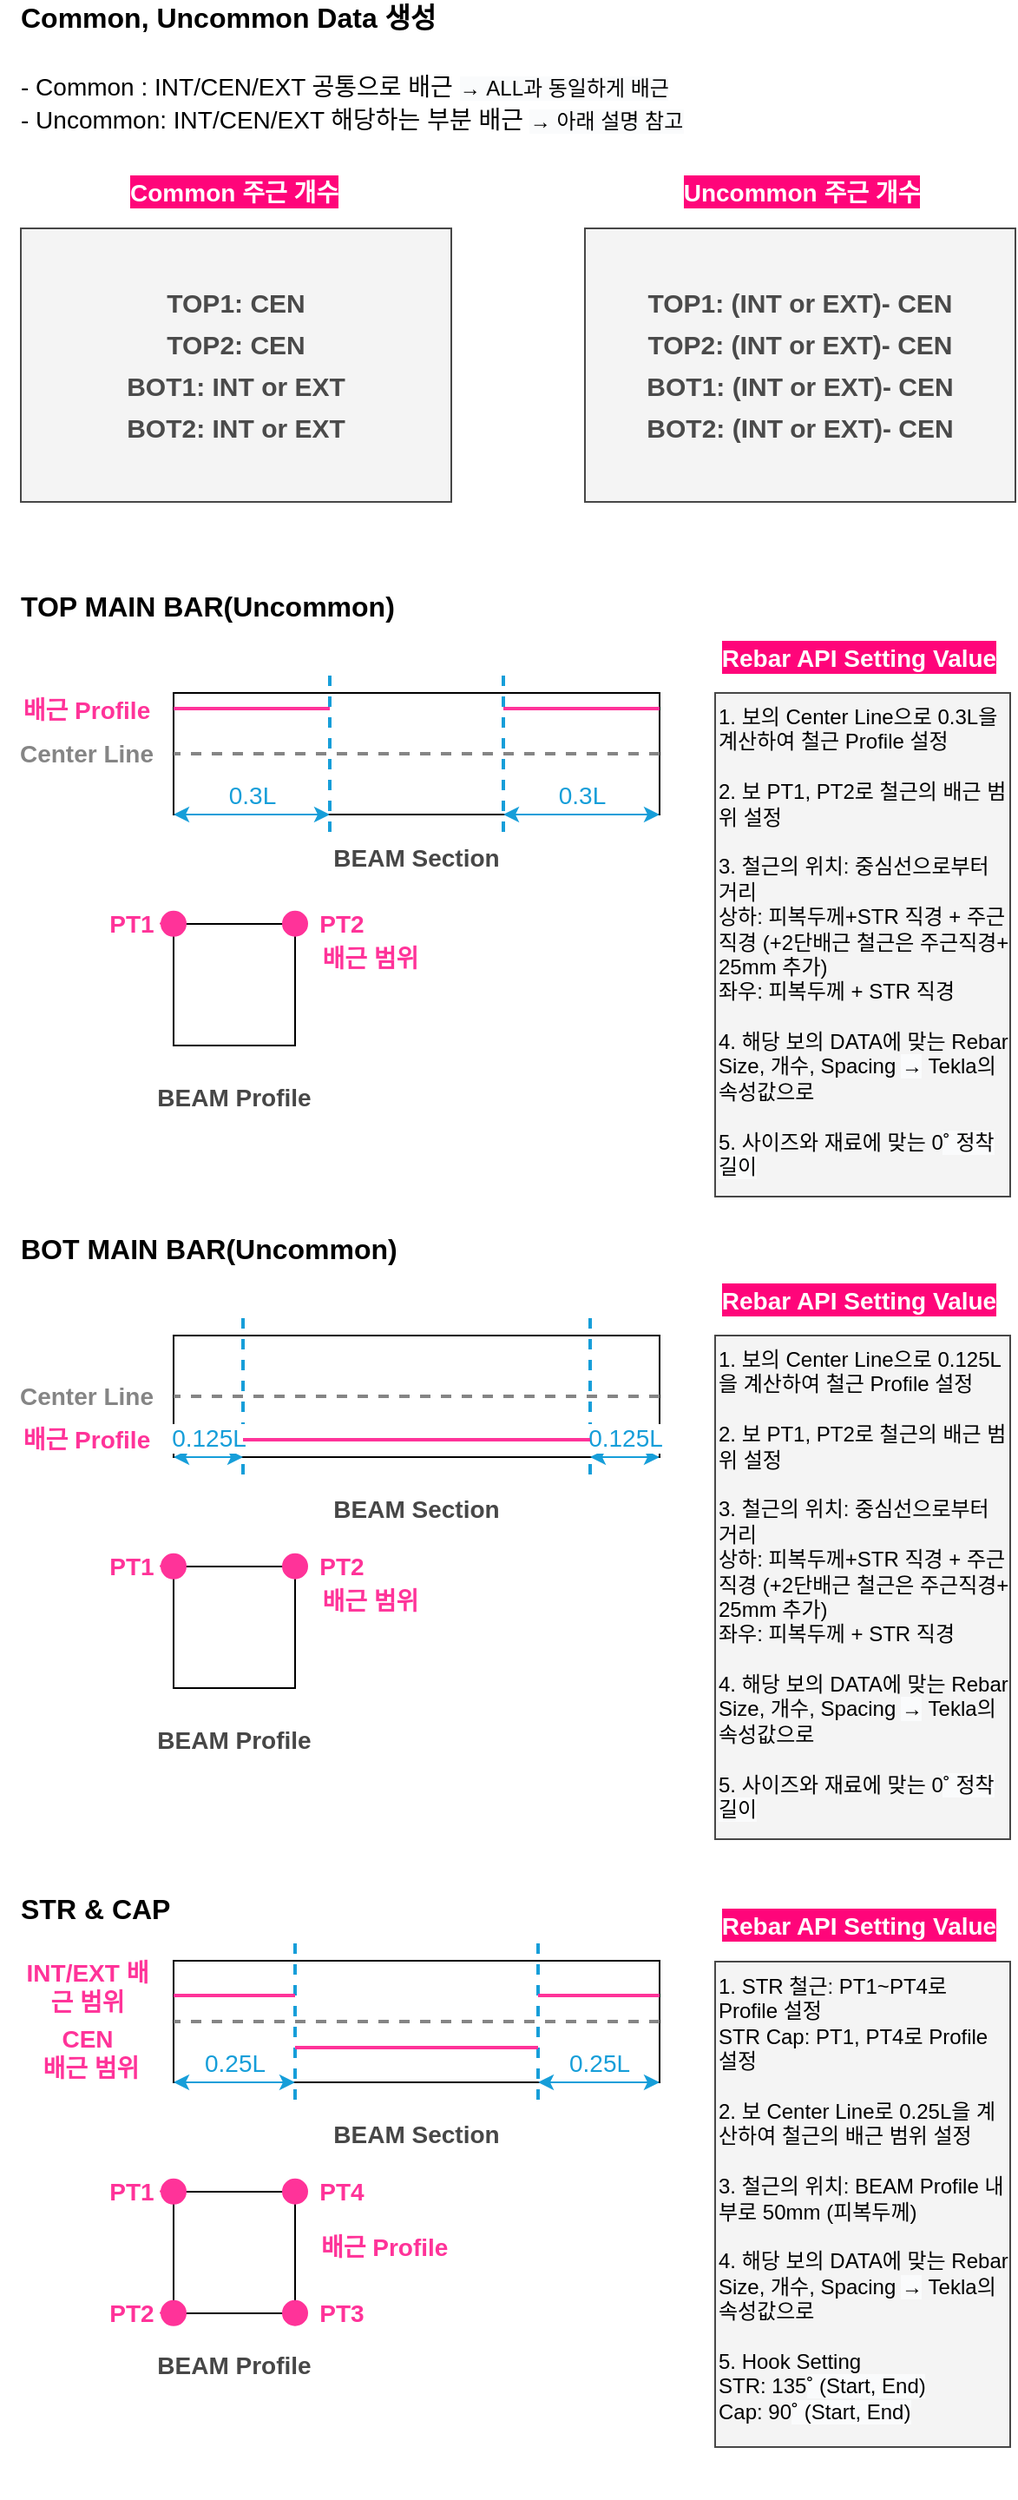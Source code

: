 <mxfile version="14.4.8" type="device"><diagram name="Page-1" id="12e1b939-464a-85fe-373e-61e167be1490"><mxGraphModel dx="1600" dy="981" grid="1" gridSize="10" guides="1" tooltips="1" connect="1" arrows="1" fold="1" page="1" pageScale="1.5" pageWidth="1169" pageHeight="826" background="#ffffff" math="0" shadow="0"><root><mxCell id="0"/><mxCell id="1" parent="0"/><mxCell id="N7Xb2TyUX8LNnztpfkSV-39" value="&lt;font style=&quot;font-size: 14px&quot;&gt;Rebar API Setting Value&lt;/font&gt;" style="rounded=0;whiteSpace=wrap;html=1;fillColor=none;strokeColor=none;fontSize=16;fontStyle=1;labelBackgroundColor=#FF057A;fontColor=#FFFFFF;" parent="1" vertex="1"><mxGeometry x="790" y="747.5" width="170" height="42.5" as="geometry"/></mxCell><mxCell id="zy_15Xte1Jo5iC7NKrnu-4" value="" style="rounded=0;whiteSpace=wrap;html=1;shadow=0;labelBackgroundColor=none;strokeWidth=1;fillColor=none;gradientColor=none;fontSize=14;fontColor=#474747;align=left;" vertex="1" parent="1"><mxGeometry x="480" y="790" width="280" height="70" as="geometry"/></mxCell><mxCell id="zy_15Xte1Jo5iC7NKrnu-7" value="" style="endArrow=none;html=1;shadow=0;strokeWidth=2;fontSize=14;entryX=0;entryY=0.5;entryDx=0;entryDy=0;exitX=1;exitY=0.5;exitDx=0;exitDy=0;fontColor=#858585;strokeColor=#858585;dashed=1;" edge="1" parent="1" source="zy_15Xte1Jo5iC7NKrnu-4" target="zy_15Xte1Jo5iC7NKrnu-4"><mxGeometry width="50" height="50" relative="1" as="geometry"><mxPoint x="910" y="1050" as="sourcePoint"/><mxPoint x="960" y="1000" as="targetPoint"/></mxGeometry></mxCell><mxCell id="zy_15Xte1Jo5iC7NKrnu-8" value="&lt;font size=&quot;1&quot;&gt;&lt;b style=&quot;font-size: 14px&quot;&gt;Center Line&lt;br&gt;&lt;/b&gt;&lt;/font&gt;" style="rounded=1;whiteSpace=wrap;html=1;strokeColor=none;fillColor=none;fontColor=#858585;" vertex="1" parent="1"><mxGeometry x="380" y="795" width="100" height="60" as="geometry"/></mxCell><mxCell id="zy_15Xte1Jo5iC7NKrnu-9" value="&lt;span style=&quot;font-size: 14px&quot;&gt;&lt;b&gt;BEAM Section&lt;/b&gt;&lt;/span&gt;" style="rounded=1;whiteSpace=wrap;html=1;strokeColor=none;fillColor=none;fontColor=#474747;" vertex="1" parent="1"><mxGeometry x="550" y="860" width="140" height="60" as="geometry"/></mxCell><mxCell id="zy_15Xte1Jo5iC7NKrnu-10" value="BOT MAIN BAR(Uncommon)" style="rounded=0;whiteSpace=wrap;html=1;fillColor=none;strokeColor=none;fontSize=16;fontStyle=1;align=left;" vertex="1" parent="1"><mxGeometry x="390" y="710" width="310" height="60" as="geometry"/></mxCell><mxCell id="zy_15Xte1Jo5iC7NKrnu-15" value="STR &amp;amp; CAP" style="rounded=0;whiteSpace=wrap;html=1;fillColor=none;strokeColor=none;fontSize=16;fontStyle=1;align=left;" vertex="1" parent="1"><mxGeometry x="390" y="1090" width="280" height="60" as="geometry"/></mxCell><mxCell id="zy_15Xte1Jo5iC7NKrnu-16" value="" style="rounded=0;whiteSpace=wrap;html=1;shadow=0;labelBackgroundColor=none;strokeWidth=1;fillColor=none;gradientColor=none;fontSize=14;fontColor=#474747;align=left;" vertex="1" parent="1"><mxGeometry x="480" y="923" width="70" height="70" as="geometry"/></mxCell><mxCell id="zy_15Xte1Jo5iC7NKrnu-19" style="rounded=0;jumpSize=7;orthogonalLoop=1;jettySize=auto;html=1;entryX=0;entryY=0;entryDx=0;entryDy=0;shadow=0;startArrow=none;startFill=0;endArrow=circle;endFill=1;strokeColor=#FF3399;strokeWidth=1;fontSize=14;fontColor=#474747;dashed=1;" edge="1" parent="1"><mxGeometry relative="1" as="geometry"><mxPoint x="472" y="922.778" as="sourcePoint"/><mxPoint x="488" y="923" as="targetPoint"/></mxGeometry></mxCell><mxCell id="zy_15Xte1Jo5iC7NKrnu-17" value="&lt;font color=&quot;#ff3399&quot;&gt;&lt;span style=&quot;font-size: 14px&quot;&gt;&lt;b&gt;PT1&lt;/b&gt;&lt;/span&gt;&lt;/font&gt;" style="rounded=1;whiteSpace=wrap;html=1;strokeColor=none;fillColor=none;" vertex="1" parent="1"><mxGeometry x="436" y="910" width="40" height="25" as="geometry"/></mxCell><mxCell id="zy_15Xte1Jo5iC7NKrnu-18" value="&lt;span style=&quot;font-size: 14px&quot;&gt;&lt;b&gt;BEAM Profile&lt;/b&gt;&lt;/span&gt;" style="rounded=1;whiteSpace=wrap;html=1;strokeColor=none;fillColor=none;fontColor=#474747;" vertex="1" parent="1"><mxGeometry x="445" y="993" width="140" height="60" as="geometry"/></mxCell><mxCell id="zy_15Xte1Jo5iC7NKrnu-23" style="edgeStyle=none;rounded=0;jumpSize=7;orthogonalLoop=1;jettySize=auto;html=1;entryX=0.927;entryY=0.004;entryDx=0;entryDy=0;entryPerimeter=0;shadow=0;dashed=1;startArrow=none;startFill=0;endArrow=circle;endFill=1;strokeColor=#FF3399;strokeWidth=1;fontSize=14;fontColor=#474747;" edge="1" parent="1"><mxGeometry relative="1" as="geometry"><mxPoint x="555" y="922.803" as="sourcePoint"/><mxPoint x="541.89" y="923.28" as="targetPoint"/><Array as="points"><mxPoint x="542" y="923"/></Array></mxGeometry></mxCell><mxCell id="zy_15Xte1Jo5iC7NKrnu-21" value="&lt;font color=&quot;#ff3399&quot;&gt;&lt;span style=&quot;font-size: 14px&quot;&gt;&lt;b&gt;PT2&lt;/b&gt;&lt;/span&gt;&lt;/font&gt;" style="rounded=1;whiteSpace=wrap;html=1;strokeColor=none;fillColor=none;" vertex="1" parent="1"><mxGeometry x="557" y="910" width="40" height="25" as="geometry"/></mxCell><mxCell id="zy_15Xte1Jo5iC7NKrnu-24" value="1. 보의 Center Line으로 0.125L을 계산하여 철근 Profile 설정&lt;br&gt;&lt;br&gt;2. 보 PT1, PT2로 철근의 배근 범위 설정&lt;br&gt;&lt;br&gt;3. 철근의 위치: 중심선으로부터 거리 &lt;br&gt;상하: 피복두께+STR 직경 + 주근 직경 (+2단배근 철근은 주근직경+ 25mm 추가)&lt;br&gt;&lt;div&gt;&lt;span&gt;좌우: 피복두께 + STR 직경&lt;/span&gt;&lt;/div&gt;&lt;div&gt;&lt;br&gt;&lt;/div&gt;&lt;div&gt;&lt;span&gt;4. 해당 보의 DATA에 맞는 Rebar Size, 개수, Spacing&amp;nbsp;&lt;/span&gt;&lt;span style=&quot;font-family: , &amp;#34;gulim&amp;#34; , &amp;#34;helvetica&amp;#34; , &amp;#34;applegothic&amp;#34; , sans-serif ; text-align: center ; background-color: rgb(250 , 251 , 252)&quot;&gt;→&lt;/span&gt;&lt;span&gt;&amp;nbsp;Tekla의 속성값으로&lt;/span&gt;&lt;/div&gt;&lt;div&gt;&lt;span&gt;&lt;br&gt;&lt;/span&gt;&lt;/div&gt;&lt;div&gt;&lt;span&gt;5. 사이즈와 재료에 맞는&amp;nbsp;&lt;/span&gt;0&lt;font face=&quot;굴림, Gulim, Helvetica, AppleGothic, sans-serif&quot;&gt;&lt;span style=&quot;background-color: rgb(250 , 251 , 252)&quot;&gt;˚ 정착길이&lt;/span&gt;&lt;/font&gt;&lt;/div&gt;&lt;div&gt;&lt;span&gt;&lt;br&gt;&lt;/span&gt;&lt;/div&gt;" style="rounded=0;whiteSpace=wrap;html=1;align=left;verticalAlign=top;fillOpacity=20;fillColor=#C9C9C9;strokeColor=#474747;" vertex="1" parent="1"><mxGeometry x="792" y="790" width="170" height="290" as="geometry"/></mxCell><mxCell id="zy_15Xte1Jo5iC7NKrnu-31" value="&lt;font color=&quot;#ff3399&quot;&gt;&lt;span style=&quot;font-size: 14px&quot;&gt;&lt;b&gt;배근 범위&lt;/b&gt;&lt;/span&gt;&lt;/font&gt;" style="rounded=1;whiteSpace=wrap;html=1;strokeColor=none;fillColor=none;" vertex="1" parent="1"><mxGeometry x="557" y="930" width="73" height="25" as="geometry"/></mxCell><mxCell id="zy_15Xte1Jo5iC7NKrnu-32" value="" style="rounded=0;whiteSpace=wrap;html=1;shadow=0;labelBackgroundColor=none;strokeWidth=1;fillColor=none;gradientColor=none;fontSize=14;fontColor=#474747;align=left;" vertex="1" parent="1"><mxGeometry x="480" y="1150" width="280" height="70" as="geometry"/></mxCell><mxCell id="zy_15Xte1Jo5iC7NKrnu-33" value="" style="endArrow=none;html=1;shadow=0;strokeWidth=2;fontSize=14;entryX=0;entryY=0.5;entryDx=0;entryDy=0;exitX=1;exitY=0.5;exitDx=0;exitDy=0;fontColor=#858585;strokeColor=#858585;dashed=1;" edge="1" source="zy_15Xte1Jo5iC7NKrnu-32" target="zy_15Xte1Jo5iC7NKrnu-32" parent="1"><mxGeometry width="50" height="50" relative="1" as="geometry"><mxPoint x="910" y="1410" as="sourcePoint"/><mxPoint x="960" y="1360" as="targetPoint"/></mxGeometry></mxCell><mxCell id="zy_15Xte1Jo5iC7NKrnu-35" value="&lt;span style=&quot;font-size: 14px&quot;&gt;&lt;b&gt;BEAM Section&lt;/b&gt;&lt;/span&gt;" style="rounded=1;whiteSpace=wrap;html=1;strokeColor=none;fillColor=none;fontColor=#474747;" vertex="1" parent="1"><mxGeometry x="550" y="1220" width="140" height="60" as="geometry"/></mxCell><mxCell id="zy_15Xte1Jo5iC7NKrnu-36" value="" style="rounded=0;whiteSpace=wrap;html=1;shadow=0;labelBackgroundColor=none;strokeWidth=1;fillColor=none;gradientColor=none;fontSize=14;fontColor=#474747;align=left;" vertex="1" parent="1"><mxGeometry x="480" y="1283" width="70" height="70" as="geometry"/></mxCell><mxCell id="zy_15Xte1Jo5iC7NKrnu-37" style="rounded=0;jumpSize=7;orthogonalLoop=1;jettySize=auto;html=1;entryX=0;entryY=0;entryDx=0;entryDy=0;shadow=0;startArrow=none;startFill=0;endArrow=circle;endFill=1;strokeColor=#FF3399;strokeWidth=1;fontSize=14;fontColor=#474747;dashed=1;" edge="1" parent="1"><mxGeometry relative="1" as="geometry"><mxPoint x="472" y="1282.778" as="sourcePoint"/><mxPoint x="488" y="1283" as="targetPoint"/></mxGeometry></mxCell><mxCell id="zy_15Xte1Jo5iC7NKrnu-38" value="&lt;font color=&quot;#ff3399&quot;&gt;&lt;span style=&quot;font-size: 14px&quot;&gt;&lt;b&gt;PT1&lt;/b&gt;&lt;/span&gt;&lt;/font&gt;" style="rounded=1;whiteSpace=wrap;html=1;strokeColor=none;fillColor=none;" vertex="1" parent="1"><mxGeometry x="436" y="1270" width="40" height="25" as="geometry"/></mxCell><mxCell id="zy_15Xte1Jo5iC7NKrnu-39" value="&lt;span style=&quot;font-size: 14px&quot;&gt;&lt;b&gt;BEAM Profile&lt;/b&gt;&lt;/span&gt;" style="rounded=1;whiteSpace=wrap;html=1;strokeColor=none;fillColor=none;fontColor=#474747;" vertex="1" parent="1"><mxGeometry x="445" y="1353" width="140" height="60" as="geometry"/></mxCell><mxCell id="zy_15Xte1Jo5iC7NKrnu-40" style="edgeStyle=none;rounded=0;jumpSize=7;orthogonalLoop=1;jettySize=auto;html=1;entryX=0.927;entryY=0.004;entryDx=0;entryDy=0;entryPerimeter=0;shadow=0;dashed=1;startArrow=none;startFill=0;endArrow=circle;endFill=1;strokeColor=#FF3399;strokeWidth=1;fontSize=14;fontColor=#474747;" edge="1" parent="1"><mxGeometry relative="1" as="geometry"><mxPoint x="555" y="1282.803" as="sourcePoint"/><mxPoint x="541.89" y="1283.28" as="targetPoint"/><Array as="points"><mxPoint x="542" y="1283"/></Array></mxGeometry></mxCell><mxCell id="zy_15Xte1Jo5iC7NKrnu-41" value="&lt;font color=&quot;#ff3399&quot;&gt;&lt;span style=&quot;font-size: 14px&quot;&gt;&lt;b&gt;PT4&lt;/b&gt;&lt;/span&gt;&lt;/font&gt;" style="rounded=1;whiteSpace=wrap;html=1;strokeColor=none;fillColor=none;" vertex="1" parent="1"><mxGeometry x="557" y="1270" width="40" height="25" as="geometry"/></mxCell><mxCell id="zy_15Xte1Jo5iC7NKrnu-42" value="&lt;font color=&quot;#ff3399&quot;&gt;&lt;span style=&quot;font-size: 14px&quot;&gt;&lt;b&gt;배근 Profile&lt;/b&gt;&lt;/span&gt;&lt;/font&gt;" style="rounded=1;whiteSpace=wrap;html=1;strokeColor=none;fillColor=none;align=left;" vertex="1" parent="1"><mxGeometry x="563" y="1290" width="90" height="50" as="geometry"/></mxCell><mxCell id="zy_15Xte1Jo5iC7NKrnu-43" value="&lt;font style=&quot;font-size: 14px&quot;&gt;Rebar API Setting Value&lt;/font&gt;" style="rounded=0;whiteSpace=wrap;html=1;fillColor=none;strokeColor=none;fontSize=16;fontStyle=1;labelBackgroundColor=#FF057A;fontColor=#FFFFFF;" vertex="1" parent="1"><mxGeometry x="790" y="1108" width="170" height="42.5" as="geometry"/></mxCell><mxCell id="zy_15Xte1Jo5iC7NKrnu-44" value="1. STR 철근:&amp;nbsp;PT1~PT4로&amp;nbsp; Profile 설정&lt;br&gt;STR Cap: PT1, PT4로 Profile 설정&lt;br&gt;&lt;br&gt;2. 보 Center Line로 0.25L을 계산하여 철근의 배근 범위 설정&lt;br&gt;&lt;br&gt;3. 철근의 위치: BEAM Profile 내부로 50mm (피복두께)&lt;div&gt;&lt;br&gt;&lt;/div&gt;&lt;div&gt;&lt;span&gt;4. 해당 보의 DATA에 맞는 Rebar Size, 개수, Spacing&amp;nbsp;&lt;/span&gt;&lt;span style=&quot;font-family: , &amp;#34;gulim&amp;#34; , &amp;#34;helvetica&amp;#34; , &amp;#34;applegothic&amp;#34; , sans-serif ; text-align: center ; background-color: rgb(250 , 251 , 252)&quot;&gt;→&lt;/span&gt;&lt;span&gt;&amp;nbsp;Tekla의 속성값으로&lt;/span&gt;&lt;/div&gt;&lt;div&gt;&lt;span&gt;&lt;br&gt;&lt;/span&gt;&lt;/div&gt;&lt;div&gt;&lt;/div&gt;5. Hook Setting&lt;br&gt;STR: 135&lt;span style=&quot;font-family: , &amp;#34;gulim&amp;#34; , &amp;#34;helvetica&amp;#34; , &amp;#34;applegothic&amp;#34; , sans-serif ; background-color: rgb(250 , 251 , 252)&quot;&gt;˚ (Start, End)&lt;br&gt;&lt;/span&gt;Cap: 90&lt;span style=&quot;background-color: rgb(250 , 251 , 252)&quot;&gt;˚ (Start, End)&lt;/span&gt;&lt;span style=&quot;font-family: , &amp;#34;gulim&amp;#34; , &amp;#34;helvetica&amp;#34; , &amp;#34;applegothic&amp;#34; , sans-serif ; background-color: rgb(250 , 251 , 252)&quot;&gt;&lt;br&gt;&lt;br&gt;&lt;/span&gt;&lt;br&gt;&lt;div&gt;&lt;span&gt;&lt;br&gt;&lt;/span&gt;&lt;/div&gt;" style="rounded=0;whiteSpace=wrap;html=1;align=left;verticalAlign=top;fillOpacity=20;fillColor=#C9C9C9;strokeColor=#474747;" vertex="1" parent="1"><mxGeometry x="792" y="1150.5" width="170" height="279.5" as="geometry"/></mxCell><mxCell id="zy_15Xte1Jo5iC7NKrnu-45" value="&lt;font color=&quot;#ff3399&quot;&gt;&lt;span style=&quot;font-size: 14px&quot;&gt;&lt;b&gt;PT2&lt;/b&gt;&lt;/span&gt;&lt;/font&gt;" style="rounded=1;whiteSpace=wrap;html=1;strokeColor=none;fillColor=none;" vertex="1" parent="1"><mxGeometry x="436" y="1340" width="40" height="25" as="geometry"/></mxCell><mxCell id="zy_15Xte1Jo5iC7NKrnu-46" style="rounded=0;jumpSize=7;orthogonalLoop=1;jettySize=auto;html=1;entryX=0;entryY=0;entryDx=0;entryDy=0;shadow=0;startArrow=none;startFill=0;endArrow=circle;endFill=1;strokeColor=#FF3399;strokeWidth=1;fontSize=14;fontColor=#474747;dashed=1;" edge="1" parent="1"><mxGeometry relative="1" as="geometry"><mxPoint x="472" y="1352.778" as="sourcePoint"/><mxPoint x="488" y="1353" as="targetPoint"/></mxGeometry></mxCell><mxCell id="zy_15Xte1Jo5iC7NKrnu-47" style="edgeStyle=none;rounded=0;jumpSize=7;orthogonalLoop=1;jettySize=auto;html=1;entryX=0.927;entryY=0.004;entryDx=0;entryDy=0;entryPerimeter=0;shadow=0;dashed=1;startArrow=none;startFill=0;endArrow=circle;endFill=1;strokeColor=#FF3399;strokeWidth=1;fontSize=14;fontColor=#474747;" edge="1" parent="1"><mxGeometry relative="1" as="geometry"><mxPoint x="555" y="1352.803" as="sourcePoint"/><mxPoint x="541.89" y="1353.28" as="targetPoint"/><Array as="points"><mxPoint x="542" y="1353"/></Array></mxGeometry></mxCell><mxCell id="zy_15Xte1Jo5iC7NKrnu-48" value="&lt;font color=&quot;#ff3399&quot;&gt;&lt;span style=&quot;font-size: 14px&quot;&gt;&lt;b&gt;PT3&lt;/b&gt;&lt;/span&gt;&lt;/font&gt;" style="rounded=1;whiteSpace=wrap;html=1;strokeColor=none;fillColor=none;" vertex="1" parent="1"><mxGeometry x="557" y="1340" width="40" height="25" as="geometry"/></mxCell><mxCell id="zy_15Xte1Jo5iC7NKrnu-49" value="Common, Uncommon Data 생성&lt;br&gt;&lt;br&gt;&lt;span style=&quot;font-weight: normal ; font-size: 14px&quot;&gt;- Common : INT/CEN/EXT 공통으로 배근&amp;nbsp;&lt;/span&gt;&lt;span style=&quot;font-size: 12px ; text-align: center ; background-color: rgb(250 , 251 , 252)&quot;&gt;→&lt;/span&gt;&lt;span style=&quot;font-size: 12px ; font-weight: 400 ; text-align: center ; background-color: rgb(250 , 251 , 252)&quot;&gt; ALL과 동일하게 배근&lt;/span&gt;&lt;span style=&quot;font-weight: normal ; font-size: 14px&quot;&gt;&lt;br&gt;- Uncommon: INT/CEN/EXT 해당하는 부분 배근&amp;nbsp;&lt;/span&gt;&lt;span style=&quot;font-size: 12px ; text-align: center ; background-color: rgb(250 , 251 , 252)&quot;&gt;→&lt;/span&gt;&lt;span style=&quot;font-size: 12px ; font-weight: 400 ; text-align: center ; background-color: rgb(250 , 251 , 252)&quot;&gt; 아래 설명 참고&lt;/span&gt;" style="rounded=0;whiteSpace=wrap;html=1;fillColor=none;strokeColor=none;fontSize=16;fontStyle=1;align=left;" vertex="1" parent="1"><mxGeometry x="390" y="30" width="440" height="60" as="geometry"/></mxCell><mxCell id="zy_15Xte1Jo5iC7NKrnu-51" value="&lt;font style=&quot;font-size: 14px&quot;&gt;Uncommon&amp;nbsp;&lt;/font&gt;&lt;span style=&quot;font-size: 14px&quot;&gt;주근 개수&lt;/span&gt;" style="rounded=0;whiteSpace=wrap;html=1;fillColor=none;strokeColor=none;fontSize=16;fontStyle=1;labelBackgroundColor=#FF057A;fontColor=#FFFFFF;" vertex="1" parent="1"><mxGeometry x="757" y="110" width="170" height="42.5" as="geometry"/></mxCell><mxCell id="zy_15Xte1Jo5iC7NKrnu-52" value="&lt;font style=&quot;font-size: 15px ; line-height: 160%&quot;&gt;TOP1: CEN&lt;br&gt;TOP2: CEN&lt;br&gt;BOT1: INT or EXT&lt;br&gt;BOT2: INT or EXT&lt;br&gt;&lt;/font&gt;" style="rounded=0;whiteSpace=wrap;html=1;align=center;verticalAlign=middle;fillOpacity=20;fillColor=#C9C9C9;strokeColor=#474747;fontStyle=1;fontColor=#4A4A4A;labelBorderColor=none;labelBackgroundColor=none;" vertex="1" parent="1"><mxGeometry x="392" y="152.5" width="248" height="157.5" as="geometry"/></mxCell><mxCell id="zy_15Xte1Jo5iC7NKrnu-53" value="&lt;span style=&quot;font-size: 14px&quot;&gt;Common 주근 개수&lt;/span&gt;" style="rounded=0;whiteSpace=wrap;html=1;fillColor=none;strokeColor=none;fontSize=16;fontStyle=1;labelBackgroundColor=#FF057A;fontColor=#FFFFFF;" vertex="1" parent="1"><mxGeometry x="430" y="110" width="170" height="42.5" as="geometry"/></mxCell><mxCell id="zy_15Xte1Jo5iC7NKrnu-55" value="&lt;font style=&quot;font-size: 15px ; line-height: 160%&quot;&gt;TOP1: (INT or EXT)- CEN&lt;br&gt;TOP2: (INT or EXT)- CEN&lt;br&gt;BOT1: (INT or EXT)- CEN&lt;br&gt;BOT2: (INT or EXT)- CEN&lt;br&gt;&lt;/font&gt;" style="rounded=0;whiteSpace=wrap;html=1;align=center;verticalAlign=middle;fillOpacity=20;fillColor=#C9C9C9;strokeColor=#474747;fontStyle=1;fontColor=#4A4A4A;labelBorderColor=none;labelBackgroundColor=none;" vertex="1" parent="1"><mxGeometry x="717" y="152.5" width="248" height="157.5" as="geometry"/></mxCell><mxCell id="zy_15Xte1Jo5iC7NKrnu-56" value="&lt;font style=&quot;font-size: 14px&quot;&gt;Rebar API Setting Value&lt;/font&gt;" style="rounded=0;whiteSpace=wrap;html=1;fillColor=none;strokeColor=none;fontSize=16;fontStyle=1;labelBackgroundColor=#FF057A;fontColor=#FFFFFF;" vertex="1" parent="1"><mxGeometry x="790" y="377.5" width="170" height="42.5" as="geometry"/></mxCell><mxCell id="zy_15Xte1Jo5iC7NKrnu-57" value="" style="rounded=0;whiteSpace=wrap;html=1;shadow=0;labelBackgroundColor=none;strokeWidth=1;fillColor=none;gradientColor=none;fontSize=14;fontColor=#474747;align=left;" vertex="1" parent="1"><mxGeometry x="480" y="420" width="280" height="70" as="geometry"/></mxCell><mxCell id="zy_15Xte1Jo5iC7NKrnu-58" value="" style="endArrow=none;html=1;shadow=0;strokeWidth=2;fontSize=14;entryX=0;entryY=0.5;entryDx=0;entryDy=0;exitX=1;exitY=0.5;exitDx=0;exitDy=0;fontColor=#858585;strokeColor=#858585;dashed=1;" edge="1" source="zy_15Xte1Jo5iC7NKrnu-57" target="zy_15Xte1Jo5iC7NKrnu-57" parent="1"><mxGeometry width="50" height="50" relative="1" as="geometry"><mxPoint x="910" y="680" as="sourcePoint"/><mxPoint x="960" y="630" as="targetPoint"/></mxGeometry></mxCell><mxCell id="zy_15Xte1Jo5iC7NKrnu-59" value="&lt;font size=&quot;1&quot;&gt;&lt;b style=&quot;font-size: 14px&quot;&gt;Center Line&lt;br&gt;&lt;/b&gt;&lt;/font&gt;" style="rounded=1;whiteSpace=wrap;html=1;strokeColor=none;fillColor=none;fontColor=#858585;" vertex="1" parent="1"><mxGeometry x="380" y="425" width="100" height="60" as="geometry"/></mxCell><mxCell id="zy_15Xte1Jo5iC7NKrnu-60" value="&lt;span style=&quot;font-size: 14px&quot;&gt;&lt;b&gt;BEAM Section&lt;/b&gt;&lt;/span&gt;" style="rounded=1;whiteSpace=wrap;html=1;strokeColor=none;fillColor=none;fontColor=#474747;" vertex="1" parent="1"><mxGeometry x="550" y="485" width="140" height="60" as="geometry"/></mxCell><mxCell id="zy_15Xte1Jo5iC7NKrnu-61" value="TOP MAIN BAR(Uncommon)" style="rounded=0;whiteSpace=wrap;html=1;fillColor=none;strokeColor=none;fontSize=16;fontStyle=1;align=left;" vertex="1" parent="1"><mxGeometry x="390" y="340" width="310" height="60" as="geometry"/></mxCell><mxCell id="zy_15Xte1Jo5iC7NKrnu-62" value="" style="rounded=0;whiteSpace=wrap;html=1;shadow=0;labelBackgroundColor=none;strokeWidth=1;fillColor=none;gradientColor=none;fontSize=14;fontColor=#474747;align=left;" vertex="1" parent="1"><mxGeometry x="480" y="553" width="70" height="70" as="geometry"/></mxCell><mxCell id="zy_15Xte1Jo5iC7NKrnu-63" style="rounded=0;jumpSize=7;orthogonalLoop=1;jettySize=auto;html=1;entryX=0;entryY=0;entryDx=0;entryDy=0;shadow=0;startArrow=none;startFill=0;endArrow=circle;endFill=1;strokeColor=#FF3399;strokeWidth=1;fontSize=14;fontColor=#474747;dashed=1;" edge="1" parent="1"><mxGeometry relative="1" as="geometry"><mxPoint x="472" y="552.778" as="sourcePoint"/><mxPoint x="488" y="553" as="targetPoint"/></mxGeometry></mxCell><mxCell id="zy_15Xte1Jo5iC7NKrnu-64" value="&lt;font color=&quot;#ff3399&quot;&gt;&lt;span style=&quot;font-size: 14px&quot;&gt;&lt;b&gt;PT1&lt;/b&gt;&lt;/span&gt;&lt;/font&gt;" style="rounded=1;whiteSpace=wrap;html=1;strokeColor=none;fillColor=none;" vertex="1" parent="1"><mxGeometry x="436" y="540" width="40" height="25" as="geometry"/></mxCell><mxCell id="zy_15Xte1Jo5iC7NKrnu-65" value="&lt;span style=&quot;font-size: 14px&quot;&gt;&lt;b&gt;BEAM Profile&lt;/b&gt;&lt;/span&gt;" style="rounded=1;whiteSpace=wrap;html=1;strokeColor=none;fillColor=none;fontColor=#474747;" vertex="1" parent="1"><mxGeometry x="445" y="623" width="140" height="60" as="geometry"/></mxCell><mxCell id="zy_15Xte1Jo5iC7NKrnu-66" style="edgeStyle=none;rounded=0;jumpSize=7;orthogonalLoop=1;jettySize=auto;html=1;entryX=0.927;entryY=0.004;entryDx=0;entryDy=0;entryPerimeter=0;shadow=0;dashed=1;startArrow=none;startFill=0;endArrow=circle;endFill=1;strokeColor=#FF3399;strokeWidth=1;fontSize=14;fontColor=#474747;" edge="1" parent="1"><mxGeometry relative="1" as="geometry"><mxPoint x="555" y="552.803" as="sourcePoint"/><mxPoint x="541.89" y="553.28" as="targetPoint"/><Array as="points"><mxPoint x="542" y="553"/></Array></mxGeometry></mxCell><mxCell id="zy_15Xte1Jo5iC7NKrnu-67" value="&lt;font color=&quot;#ff3399&quot;&gt;&lt;span style=&quot;font-size: 14px&quot;&gt;&lt;b&gt;PT2&lt;/b&gt;&lt;/span&gt;&lt;/font&gt;" style="rounded=1;whiteSpace=wrap;html=1;strokeColor=none;fillColor=none;" vertex="1" parent="1"><mxGeometry x="557" y="540" width="40" height="25" as="geometry"/></mxCell><mxCell id="zy_15Xte1Jo5iC7NKrnu-68" value="1. 보의 Center Line으로 0.3L을 계산하여 철근 Profile 설정&lt;br&gt;&lt;br&gt;2. 보 PT1, PT2로 철근의 배근 범위 설정&lt;br&gt;&lt;br&gt;3. 철근의 위치: 중심선으로부터 거리 &lt;br&gt;상하: 피복두께+STR 직경 + 주근 직경 (+2단배근 철근은 주근직경+ 25mm 추가)&lt;br&gt;&lt;div&gt;&lt;span&gt;좌우: 피복두께 + STR 직경&lt;/span&gt;&lt;/div&gt;&lt;div&gt;&lt;br&gt;&lt;/div&gt;&lt;div&gt;&lt;span&gt;4. 해당 보의 DATA에 맞는 Rebar Size, 개수, Spacing&amp;nbsp;&lt;/span&gt;&lt;span style=&quot;font-family: , &amp;#34;gulim&amp;#34; , &amp;#34;helvetica&amp;#34; , &amp;#34;applegothic&amp;#34; , sans-serif ; text-align: center ; background-color: rgb(250 , 251 , 252)&quot;&gt;→&lt;/span&gt;&lt;span&gt;&amp;nbsp;Tekla의 속성값으로&lt;/span&gt;&lt;/div&gt;&lt;div&gt;&lt;span&gt;&lt;br&gt;&lt;/span&gt;&lt;/div&gt;&lt;div&gt;&lt;span&gt;5. 사이즈와 재료에 맞는&amp;nbsp;&lt;/span&gt;0&lt;font face=&quot;굴림, Gulim, Helvetica, AppleGothic, sans-serif&quot;&gt;&lt;span style=&quot;background-color: rgb(250 , 251 , 252)&quot;&gt;˚ 정착길이&lt;/span&gt;&lt;/font&gt;&lt;/div&gt;&lt;div&gt;&lt;span&gt;&lt;br&gt;&lt;/span&gt;&lt;/div&gt;" style="rounded=0;whiteSpace=wrap;html=1;align=left;verticalAlign=top;fillOpacity=20;fillColor=#C9C9C9;strokeColor=#474747;" vertex="1" parent="1"><mxGeometry x="792" y="420" width="170" height="290" as="geometry"/></mxCell><mxCell id="zy_15Xte1Jo5iC7NKrnu-69" value="&lt;font color=&quot;#ff3399&quot;&gt;&lt;span style=&quot;font-size: 14px&quot;&gt;&lt;b&gt;배근 범위&lt;/b&gt;&lt;/span&gt;&lt;/font&gt;" style="rounded=1;whiteSpace=wrap;html=1;strokeColor=none;fillColor=none;" vertex="1" parent="1"><mxGeometry x="557" y="560" width="73" height="25" as="geometry"/></mxCell><mxCell id="zy_15Xte1Jo5iC7NKrnu-70" value="" style="endArrow=none;html=1;shadow=0;dashed=1;strokeWidth=2;fontSize=14;fontColor=#4A4A4A;fillColor=#b1ddf0;strokeColor=#169ED9;" edge="1" parent="1"><mxGeometry width="50" height="50" relative="1" as="geometry"><mxPoint x="570" y="500" as="sourcePoint"/><mxPoint x="570" y="410" as="targetPoint"/></mxGeometry></mxCell><mxCell id="zy_15Xte1Jo5iC7NKrnu-71" value="" style="endArrow=none;html=1;shadow=0;dashed=1;strokeWidth=2;fontSize=14;fontColor=#4A4A4A;fillColor=#b1ddf0;strokeColor=#169ED9;" edge="1" parent="1"><mxGeometry width="50" height="50" relative="1" as="geometry"><mxPoint x="670" y="500" as="sourcePoint"/><mxPoint x="670" y="410" as="targetPoint"/></mxGeometry></mxCell><mxCell id="zy_15Xte1Jo5iC7NKrnu-72" value="" style="endArrow=none;html=1;shadow=0;dashed=1;strokeWidth=2;fontSize=14;fontColor=#4A4A4A;fillColor=#b1ddf0;strokeColor=#169ED9;" edge="1" parent="1"><mxGeometry width="50" height="50" relative="1" as="geometry"><mxPoint x="520" y="870" as="sourcePoint"/><mxPoint x="520" y="780" as="targetPoint"/></mxGeometry></mxCell><mxCell id="zy_15Xte1Jo5iC7NKrnu-73" value="" style="endArrow=none;html=1;shadow=0;dashed=1;strokeWidth=2;fontSize=14;fontColor=#4A4A4A;fillColor=#b1ddf0;strokeColor=#169ED9;" edge="1" parent="1"><mxGeometry width="50" height="50" relative="1" as="geometry"><mxPoint x="720" y="870" as="sourcePoint"/><mxPoint x="720" y="780" as="targetPoint"/></mxGeometry></mxCell><mxCell id="zy_15Xte1Jo5iC7NKrnu-74" value="" style="endArrow=none;html=1;shadow=0;dashed=1;strokeWidth=2;fontSize=14;fontColor=#4A4A4A;fillColor=#b1ddf0;strokeColor=#169ED9;" edge="1" parent="1"><mxGeometry width="50" height="50" relative="1" as="geometry"><mxPoint x="550" y="1230" as="sourcePoint"/><mxPoint x="550" y="1140" as="targetPoint"/></mxGeometry></mxCell><mxCell id="zy_15Xte1Jo5iC7NKrnu-75" value="" style="endArrow=none;html=1;shadow=0;dashed=1;strokeWidth=2;fontSize=14;fontColor=#4A4A4A;fillColor=#b1ddf0;strokeColor=#169ED9;" edge="1" parent="1"><mxGeometry width="50" height="50" relative="1" as="geometry"><mxPoint x="690" y="1230" as="sourcePoint"/><mxPoint x="690" y="1140" as="targetPoint"/></mxGeometry></mxCell><mxCell id="zy_15Xte1Jo5iC7NKrnu-76" value="&lt;font color=&quot;#169ed9&quot;&gt;0.3L&lt;/font&gt;" style="endArrow=classic;startArrow=classic;html=1;shadow=0;strokeColor=#169ED9;strokeWidth=1;fontSize=14;fontColor=#4A4A4A;verticalAlign=bottom;" edge="1" parent="1"><mxGeometry width="50" height="50" relative="1" as="geometry"><mxPoint x="480" y="490" as="sourcePoint"/><mxPoint x="570" y="490" as="targetPoint"/></mxGeometry></mxCell><mxCell id="zy_15Xte1Jo5iC7NKrnu-79" value="&lt;font color=&quot;#169ed9&quot;&gt;0.3L&lt;/font&gt;" style="endArrow=classic;startArrow=classic;html=1;shadow=0;strokeColor=#169ED9;strokeWidth=1;fontSize=14;fontColor=#4A4A4A;verticalAlign=bottom;" edge="1" parent="1"><mxGeometry width="50" height="50" relative="1" as="geometry"><mxPoint x="670" y="490" as="sourcePoint"/><mxPoint x="760" y="490" as="targetPoint"/></mxGeometry></mxCell><mxCell id="zy_15Xte1Jo5iC7NKrnu-80" value="&lt;font color=&quot;#169ed9&quot;&gt;0.125L&lt;/font&gt;" style="endArrow=classic;startArrow=classic;html=1;shadow=0;strokeColor=#169ED9;strokeWidth=1;fontSize=14;fontColor=#4A4A4A;verticalAlign=bottom;" edge="1" parent="1"><mxGeometry width="50" height="50" relative="1" as="geometry"><mxPoint x="480" y="860" as="sourcePoint"/><mxPoint x="520" y="860" as="targetPoint"/><mxPoint as="offset"/></mxGeometry></mxCell><mxCell id="zy_15Xte1Jo5iC7NKrnu-81" value="&lt;font color=&quot;#169ed9&quot;&gt;0.125L&lt;/font&gt;" style="endArrow=classic;startArrow=classic;html=1;shadow=0;strokeColor=#169ED9;strokeWidth=1;fontSize=14;fontColor=#4A4A4A;verticalAlign=bottom;" edge="1" parent="1"><mxGeometry width="50" height="50" relative="1" as="geometry"><mxPoint x="720" y="860" as="sourcePoint"/><mxPoint x="760" y="860" as="targetPoint"/><mxPoint as="offset"/></mxGeometry></mxCell><mxCell id="zy_15Xte1Jo5iC7NKrnu-82" value="&lt;font color=&quot;#169ed9&quot;&gt;0.25L&lt;/font&gt;" style="endArrow=classic;startArrow=classic;html=1;shadow=0;strokeColor=#169ED9;strokeWidth=1;fontSize=14;fontColor=#4A4A4A;verticalAlign=bottom;entryX=0.25;entryY=1;entryDx=0;entryDy=0;" edge="1" parent="1" target="zy_15Xte1Jo5iC7NKrnu-32"><mxGeometry width="50" height="50" relative="1" as="geometry"><mxPoint x="480" y="1220" as="sourcePoint"/><mxPoint x="520" y="1220" as="targetPoint"/><mxPoint as="offset"/></mxGeometry></mxCell><mxCell id="zy_15Xte1Jo5iC7NKrnu-83" value="&lt;font color=&quot;#169ed9&quot;&gt;0.25L&lt;/font&gt;" style="endArrow=classic;startArrow=classic;html=1;shadow=0;strokeColor=#169ED9;strokeWidth=1;fontSize=14;fontColor=#4A4A4A;verticalAlign=bottom;entryX=0.25;entryY=1;entryDx=0;entryDy=0;" edge="1" parent="1"><mxGeometry width="50" height="50" relative="1" as="geometry"><mxPoint x="690" y="1220" as="sourcePoint"/><mxPoint x="760" y="1220" as="targetPoint"/><mxPoint as="offset"/></mxGeometry></mxCell><mxCell id="zy_15Xte1Jo5iC7NKrnu-84" value="" style="endArrow=none;html=1;shadow=0;strokeWidth=2;fontSize=14;fontColor=#474747;strokeColor=#FF3399;" edge="1" parent="1"><mxGeometry width="50" height="50" relative="1" as="geometry"><mxPoint x="570" y="429" as="sourcePoint"/><mxPoint x="480" y="429" as="targetPoint"/></mxGeometry></mxCell><mxCell id="zy_15Xte1Jo5iC7NKrnu-85" value="&lt;font size=&quot;1&quot;&gt;&lt;b style=&quot;font-size: 14px&quot;&gt;배근 Profile&lt;br&gt;&lt;/b&gt;&lt;/font&gt;" style="rounded=1;whiteSpace=wrap;html=1;strokeColor=none;fillColor=none;fontColor=#FF3399;" vertex="1" parent="1"><mxGeometry x="380" y="820" width="100" height="60" as="geometry"/></mxCell><mxCell id="zy_15Xte1Jo5iC7NKrnu-86" value="&lt;font size=&quot;1&quot;&gt;&lt;b style=&quot;font-size: 14px&quot;&gt;배근 Profile&lt;br&gt;&lt;/b&gt;&lt;/font&gt;" style="rounded=1;whiteSpace=wrap;html=1;strokeColor=none;fillColor=none;fontColor=#FF3399;" vertex="1" parent="1"><mxGeometry x="380" y="410" width="100" height="40" as="geometry"/></mxCell><mxCell id="zy_15Xte1Jo5iC7NKrnu-87" value="" style="endArrow=none;html=1;shadow=0;strokeWidth=2;fontSize=14;fontColor=#474747;strokeColor=#FF3399;" edge="1" parent="1"><mxGeometry width="50" height="50" relative="1" as="geometry"><mxPoint x="760" y="429" as="sourcePoint"/><mxPoint x="670" y="429" as="targetPoint"/></mxGeometry></mxCell><mxCell id="zy_15Xte1Jo5iC7NKrnu-88" value="" style="endArrow=none;html=1;shadow=0;strokeWidth=2;fontSize=14;fontColor=#474747;strokeColor=#FF3399;" edge="1" parent="1"><mxGeometry width="50" height="50" relative="1" as="geometry"><mxPoint x="720" y="850" as="sourcePoint"/><mxPoint x="520" y="850" as="targetPoint"/></mxGeometry></mxCell><mxCell id="zy_15Xte1Jo5iC7NKrnu-89" value="" style="endArrow=none;html=1;shadow=0;strokeWidth=2;fontSize=14;fontColor=#474747;strokeColor=#FF3399;" edge="1" parent="1"><mxGeometry width="50" height="50" relative="1" as="geometry"><mxPoint x="550" y="1170" as="sourcePoint"/><mxPoint x="480" y="1170" as="targetPoint"/></mxGeometry></mxCell><mxCell id="zy_15Xte1Jo5iC7NKrnu-90" value="&lt;font color=&quot;#ff3399&quot;&gt;&lt;span style=&quot;font-size: 14px&quot;&gt;&lt;b&gt;INT/EXT 배근 범위&lt;/b&gt;&lt;/span&gt;&lt;/font&gt;" style="rounded=1;whiteSpace=wrap;html=1;strokeColor=none;fillColor=none;" vertex="1" parent="1"><mxGeometry x="393.5" y="1145" width="73" height="40" as="geometry"/></mxCell><mxCell id="zy_15Xte1Jo5iC7NKrnu-91" value="" style="endArrow=none;html=1;shadow=0;strokeWidth=2;fontSize=14;fontColor=#474747;strokeColor=#FF3399;" edge="1" parent="1"><mxGeometry width="50" height="50" relative="1" as="geometry"><mxPoint x="760" y="1170" as="sourcePoint"/><mxPoint x="690" y="1170" as="targetPoint"/></mxGeometry></mxCell><mxCell id="zy_15Xte1Jo5iC7NKrnu-92" value="" style="endArrow=none;html=1;shadow=0;strokeWidth=2;fontSize=14;fontColor=#474747;strokeColor=#FF3399;" edge="1" parent="1"><mxGeometry width="50" height="50" relative="1" as="geometry"><mxPoint x="690" y="1200" as="sourcePoint"/><mxPoint x="550" y="1200" as="targetPoint"/></mxGeometry></mxCell><mxCell id="zy_15Xte1Jo5iC7NKrnu-93" value="&lt;font color=&quot;#ff3399&quot;&gt;&lt;span style=&quot;font-size: 14px&quot;&gt;&lt;b&gt;CEN&lt;br&gt;&amp;nbsp;배근 범위&lt;/b&gt;&lt;/span&gt;&lt;/font&gt;" style="rounded=1;whiteSpace=wrap;html=1;strokeColor=none;fillColor=none;" vertex="1" parent="1"><mxGeometry x="393.5" y="1183" width="73" height="40" as="geometry"/></mxCell></root></mxGraphModel></diagram></mxfile>